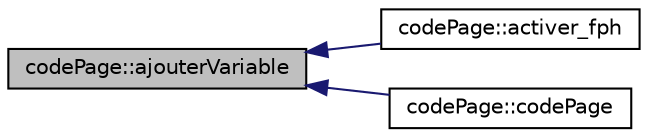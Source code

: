 digraph "codePage::ajouterVariable"
{
 // INTERACTIVE_SVG=YES
  edge [fontname="Helvetica",fontsize="10",labelfontname="Helvetica",labelfontsize="10"];
  node [fontname="Helvetica",fontsize="10",shape=record];
  rankdir="LR";
  Node24 [label="codePage::ajouterVariable",height=0.2,width=0.4,color="black", fillcolor="grey75", style="filled", fontcolor="black"];
  Node24 -> Node25 [dir="back",color="midnightblue",fontsize="10",style="solid",fontname="Helvetica"];
  Node25 [label="codePage::activer_fph",height=0.2,width=0.4,color="black", fillcolor="white", style="filled",URL="$classcode_page.html#a3b8692dcc8d9bd11272f65d00f8f10ab"];
  Node24 -> Node26 [dir="back",color="midnightblue",fontsize="10",style="solid",fontname="Helvetica"];
  Node26 [label="codePage::codePage",height=0.2,width=0.4,color="black", fillcolor="white", style="filled",URL="$classcode_page.html#a927a6bef8cac0406a49225bc72894a1f"];
}
